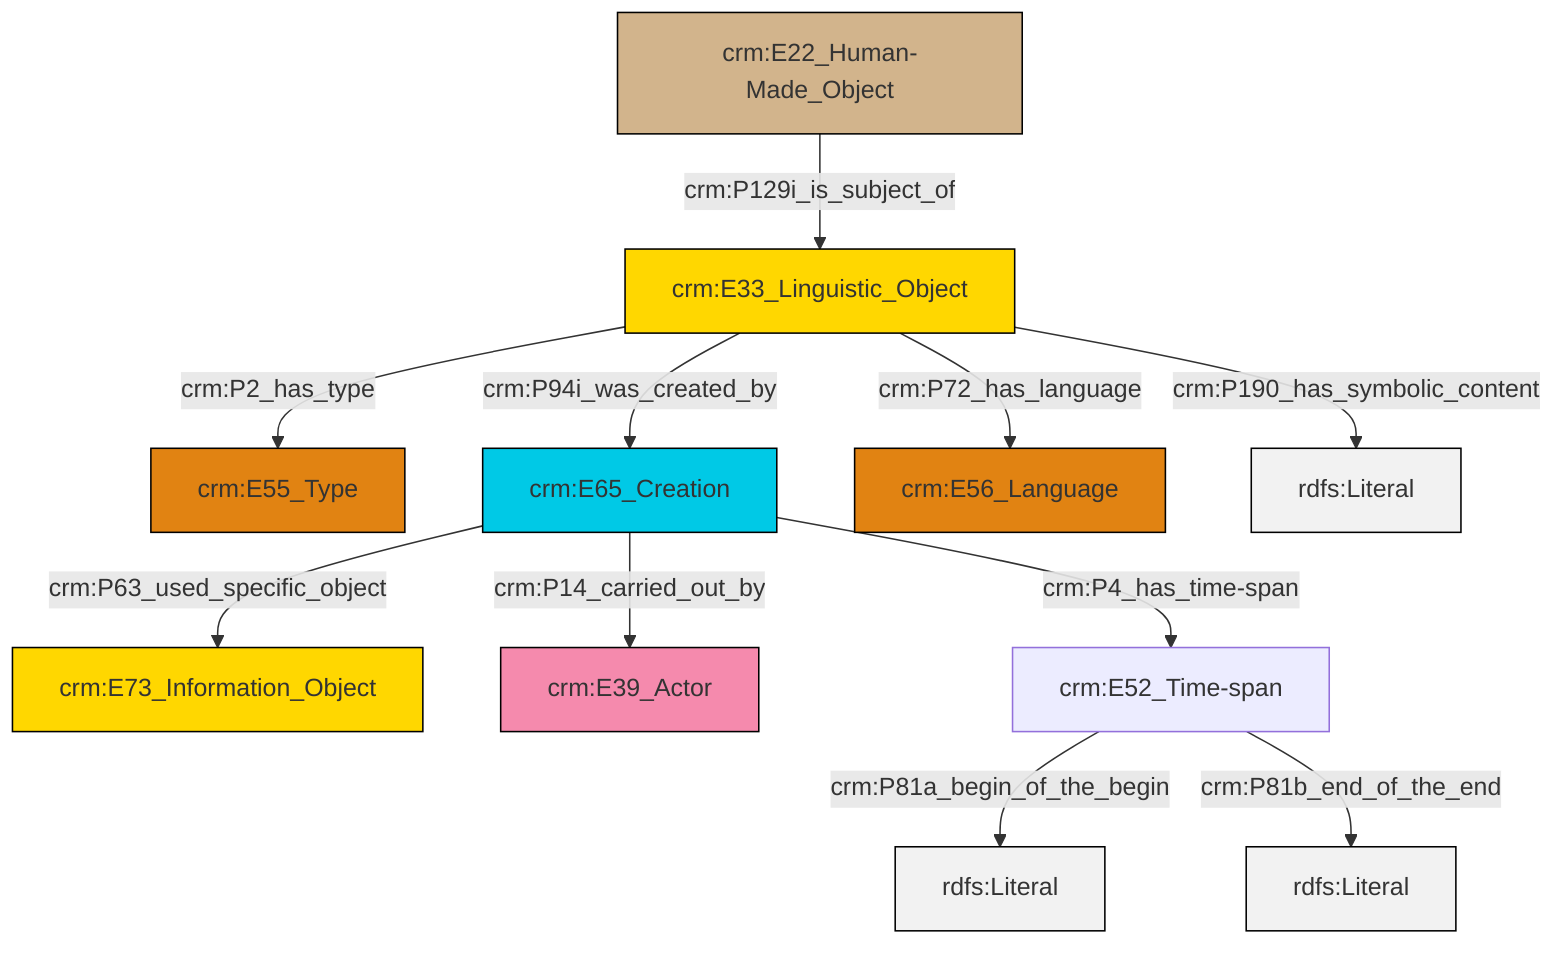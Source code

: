 graph TD
classDef Literal fill:#f2f2f2,stroke:#000000;
classDef CRM_Entity fill:#FFFFFF,stroke:#000000;
classDef Temporal_Entity fill:#00C9E6, stroke:#000000;
classDef Type fill:#E18312, stroke:#000000;
classDef Time-Span fill:#2C9C91, stroke:#000000;
classDef Appellation fill:#FFEB7F, stroke:#000000;
classDef Place fill:#008836, stroke:#000000;
classDef Persistent_Item fill:#B266B2, stroke:#000000;
classDef Conceptual_Object fill:#FFD700, stroke:#000000;
classDef Physical_Thing fill:#D2B48C, stroke:#000000;
classDef Actor fill:#f58aad, stroke:#000000;
classDef PC_Classes fill:#4ce600, stroke:#000000;
classDef Multi fill:#cccccc,stroke:#000000;

0["crm:E33_Linguistic_Object"]:::Conceptual_Object -->|crm:P2_has_type| 1["crm:E55_Type"]:::Type
4["crm:E65_Creation"]:::Temporal_Entity -->|crm:P14_carried_out_by| 5["crm:E39_Actor"]:::Actor
0["crm:E33_Linguistic_Object"]:::Conceptual_Object -->|crm:P94i_was_created_by| 4["crm:E65_Creation"]:::Temporal_Entity
4["crm:E65_Creation"]:::Temporal_Entity -->|crm:P63_used_specific_object| 2["crm:E73_Information_Object"]:::Conceptual_Object
10["crm:E22_Human-Made_Object"]:::Physical_Thing -->|crm:P129i_is_subject_of| 0["crm:E33_Linguistic_Object"]:::Conceptual_Object
0["crm:E33_Linguistic_Object"]:::Conceptual_Object -->|crm:P190_has_symbolic_content| 13[rdfs:Literal]:::Literal
11["crm:E52_Time-span"]:::Default -->|crm:P81a_begin_of_the_begin| 15[rdfs:Literal]:::Literal
4["crm:E65_Creation"]:::Temporal_Entity -->|crm:P4_has_time-span| 11["crm:E52_Time-span"]:::Default
11["crm:E52_Time-span"]:::Default -->|crm:P81b_end_of_the_end| 18[rdfs:Literal]:::Literal
0["crm:E33_Linguistic_Object"]:::Conceptual_Object -->|crm:P72_has_language| 8["crm:E56_Language"]:::Type